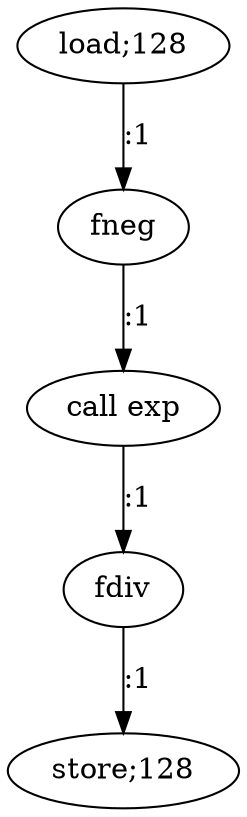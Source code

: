 digraph  {
   0 [label="load;128"];
   1 [label="fneg"];
   2 [label="call exp"];
   3 [label="fdiv"];
   4 [label="store;128"];

   0->1 [label=":1"]
   1->2 [label=":1"]
   2->3 [label=":1"]
   3->4 [label=":1"]
}
